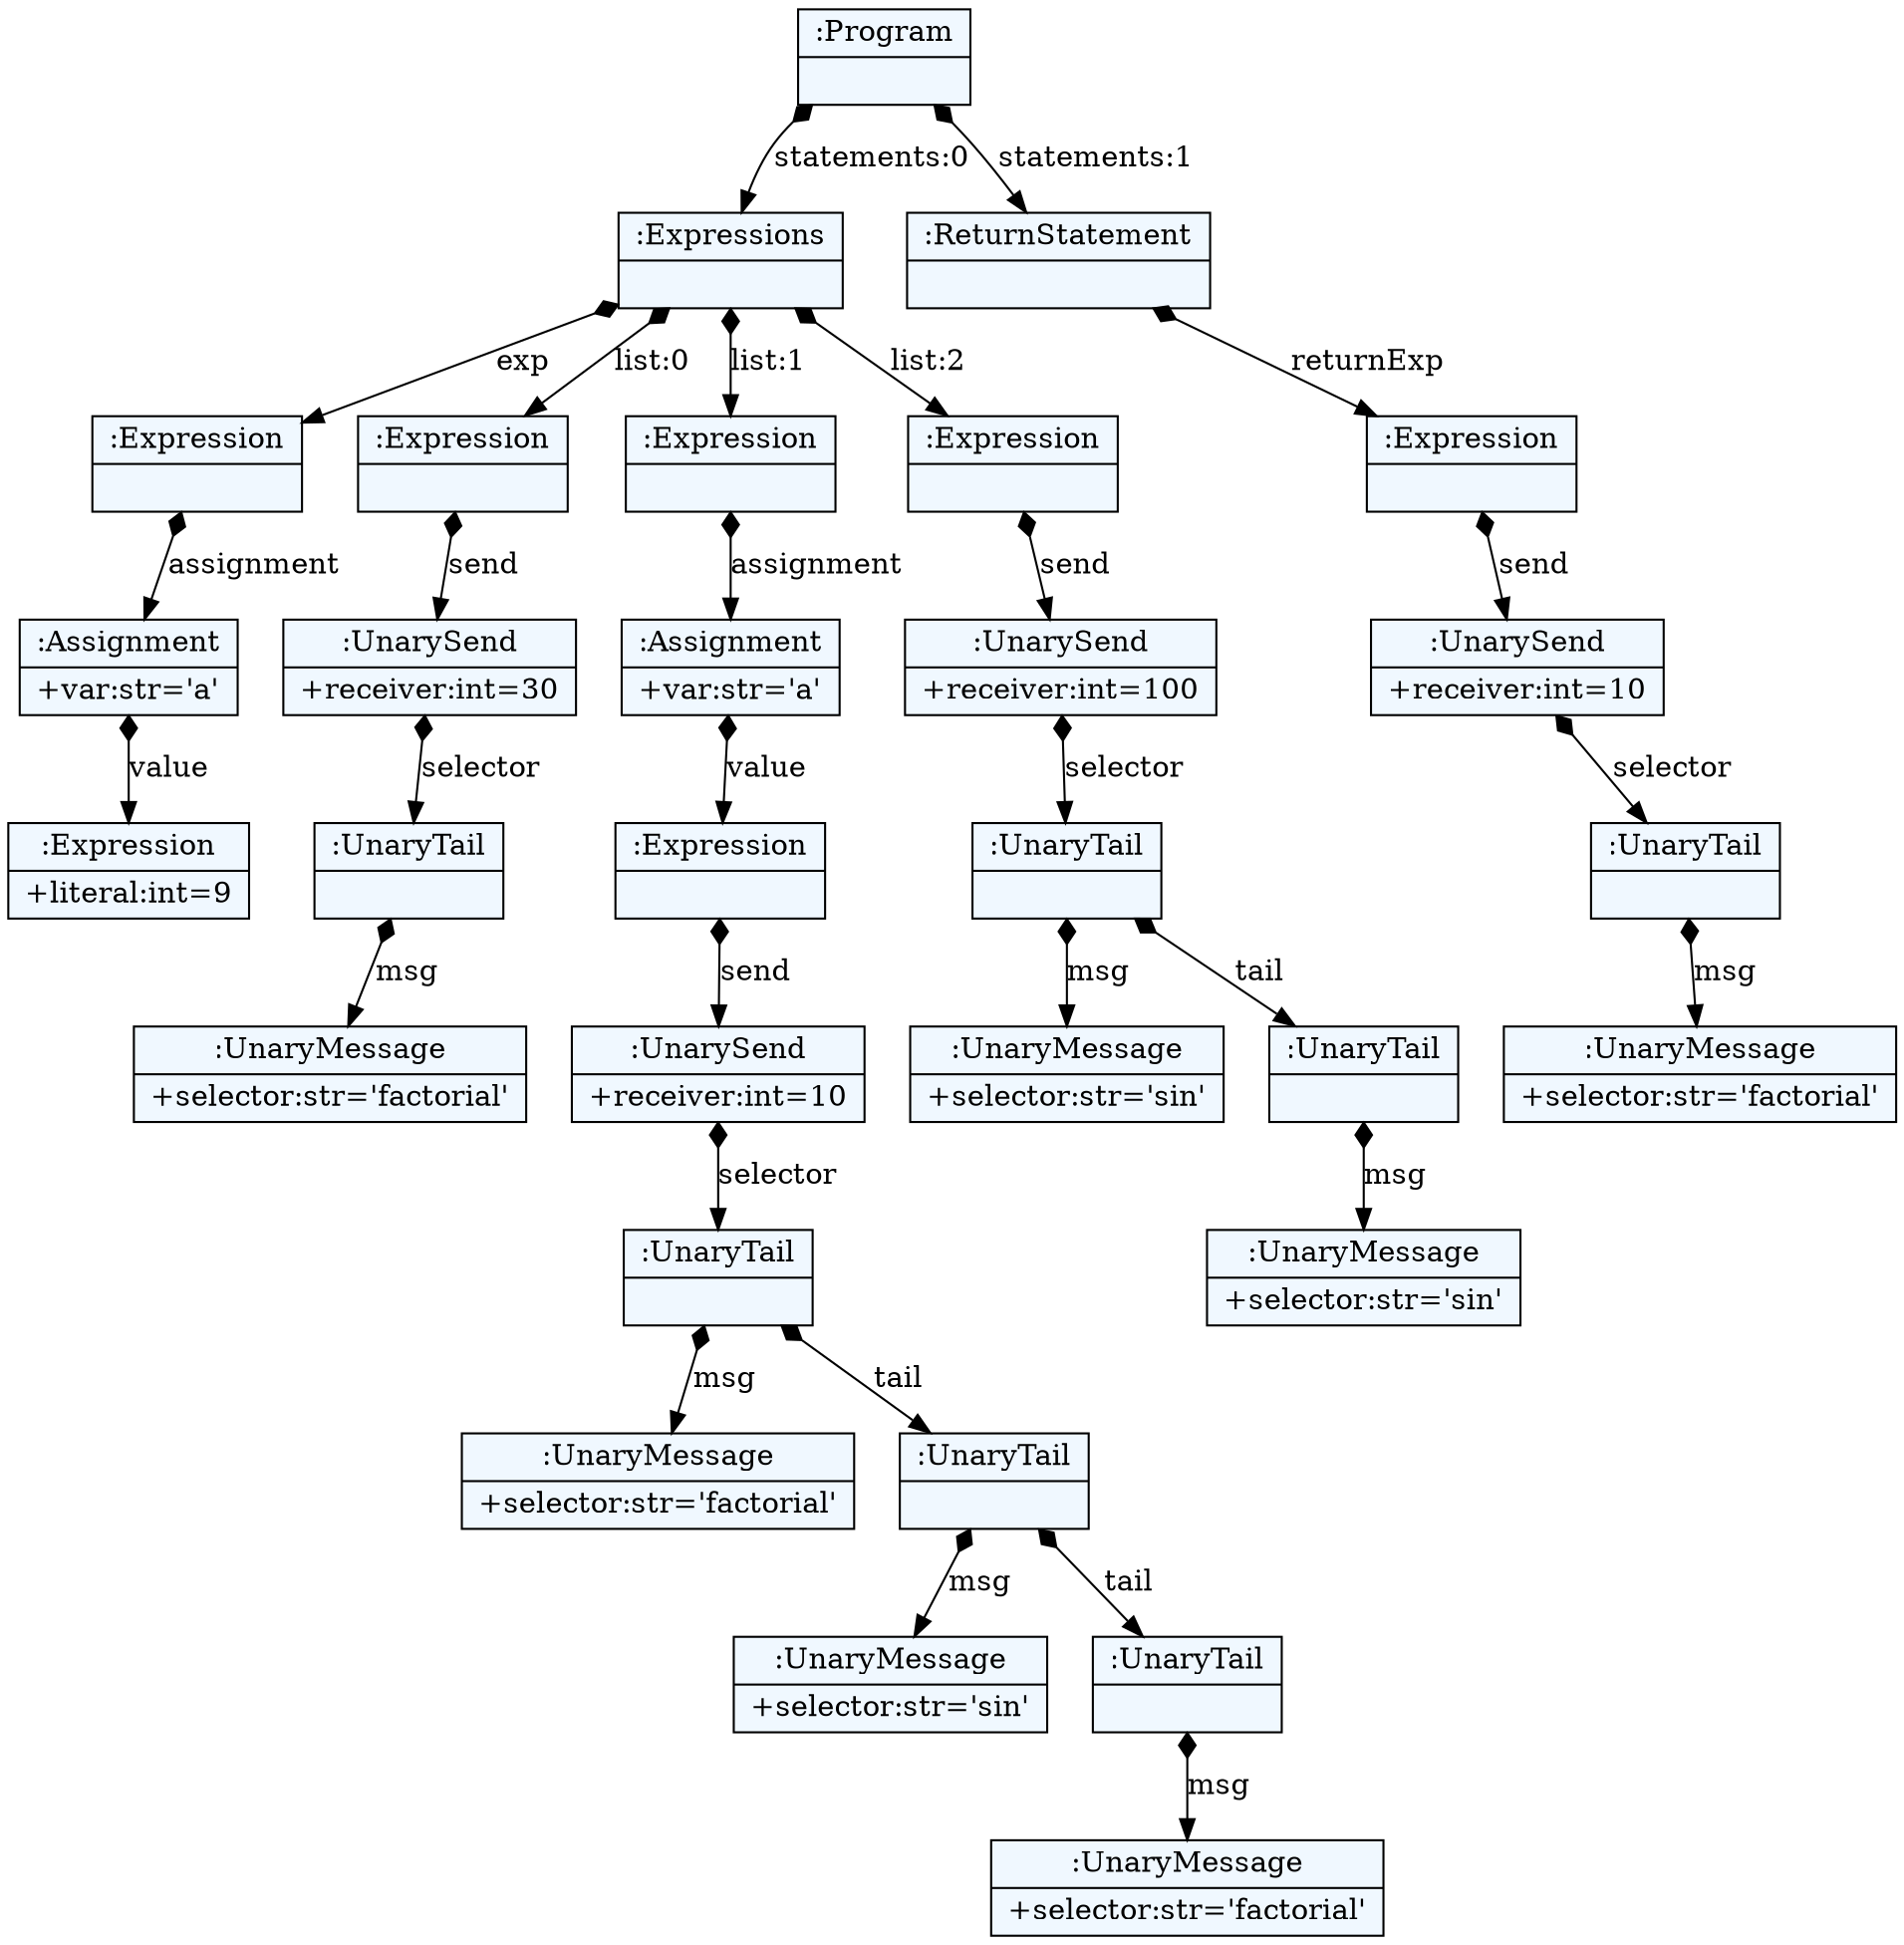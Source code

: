 
    digraph textX {
    fontname = "Bitstream Vera Sans"
    fontsize = 8
    node[
        shape=record,
        style=filled,
        fillcolor=aliceblue
    ]
    nodesep = 0.3
    edge[dir=black,arrowtail=empty]


3018040644944 -> 3018043739552 [label="statements:0" arrowtail=diamond dir=both]
3018043739552 -> 3018043739608 [label="exp" arrowtail=diamond dir=both]
3018043739608 -> 3018043739272 [label="assignment" arrowtail=diamond dir=both]
3018043739272 -> 3018043736920 [label="value" arrowtail=diamond dir=both]
3018043736920[label="{:Expression|+literal:int=9\l}"]
3018043739272[label="{:Assignment|+var:str='a'\l}"]
3018043739608[label="{:Expression|}"]
3018043739552 -> 3018043739944 [label="list:0" arrowtail=diamond dir=both]
3018043739944 -> 3018043737816 [label="send" arrowtail=diamond dir=both]
3018043737816 -> 3018043736416 [label="selector" arrowtail=diamond dir=both]
3018043736416 -> 3018153891040 [label="msg" arrowtail=diamond dir=both]
3018153891040[label="{:UnaryMessage|+selector:str='factorial'\l}"]
3018043736416[label="{:UnaryTail|}"]
3018043737816[label="{:UnarySend|+receiver:int=30\l}"]
3018043739944[label="{:Expression|}"]
3018043739552 -> 3018043739328 [label="list:1" arrowtail=diamond dir=both]
3018043739328 -> 3018130249040 [label="assignment" arrowtail=diamond dir=both]
3018130249040 -> 3018153891208 [label="value" arrowtail=diamond dir=both]
3018153891208 -> 3018153892776 [label="send" arrowtail=diamond dir=both]
3018153892776 -> 3018153893728 [label="selector" arrowtail=diamond dir=both]
3018153893728 -> 3018153893840 [label="msg" arrowtail=diamond dir=both]
3018153893840[label="{:UnaryMessage|+selector:str='factorial'\l}"]
3018153893728 -> 3018154958920 [label="tail" arrowtail=diamond dir=both]
3018154958920 -> 3018154959032 [label="msg" arrowtail=diamond dir=both]
3018154959032[label="{:UnaryMessage|+selector:str='sin'\l}"]
3018154958920 -> 3018154959144 [label="tail" arrowtail=diamond dir=both]
3018154959144 -> 3018154959256 [label="msg" arrowtail=diamond dir=both]
3018154959256[label="{:UnaryMessage|+selector:str='factorial'\l}"]
3018154959144[label="{:UnaryTail|}"]
3018154958920[label="{:UnaryTail|}"]
3018153893728[label="{:UnaryTail|}"]
3018153892776[label="{:UnarySend|+receiver:int=10\l}"]
3018153891208[label="{:Expression|}"]
3018130249040[label="{:Assignment|+var:str='a'\l}"]
3018043739328[label="{:Expression|}"]
3018043739552 -> 3018043740112 [label="list:2" arrowtail=diamond dir=both]
3018043740112 -> 3018153891096 [label="send" arrowtail=diamond dir=both]
3018153891096 -> 3018153893616 [label="selector" arrowtail=diamond dir=both]
3018153893616 -> 3018153893784 [label="msg" arrowtail=diamond dir=both]
3018153893784[label="{:UnaryMessage|+selector:str='sin'\l}"]
3018153893616 -> 3018154958976 [label="tail" arrowtail=diamond dir=both]
3018154958976 -> 3018154959200 [label="msg" arrowtail=diamond dir=both]
3018154959200[label="{:UnaryMessage|+selector:str='sin'\l}"]
3018154958976[label="{:UnaryTail|}"]
3018153893616[label="{:UnaryTail|}"]
3018153891096[label="{:UnarySend|+receiver:int=100\l}"]
3018043740112[label="{:Expression|}"]
3018043739552[label="{:Expressions|}"]
3018040644944 -> 3018043738040 [label="statements:1" arrowtail=diamond dir=both]
3018043738040 -> 3018153891320 [label="returnExp" arrowtail=diamond dir=both]
3018153891320 -> 3018153893560 [label="send" arrowtail=diamond dir=both]
3018153893560 -> 3018154959368 [label="selector" arrowtail=diamond dir=both]
3018154959368 -> 3018154959480 [label="msg" arrowtail=diamond dir=both]
3018154959480[label="{:UnaryMessage|+selector:str='factorial'\l}"]
3018154959368[label="{:UnaryTail|}"]
3018153893560[label="{:UnarySend|+receiver:int=10\l}"]
3018153891320[label="{:Expression|}"]
3018043738040[label="{:ReturnStatement|}"]
3018040644944[label="{:Program|}"]

}
